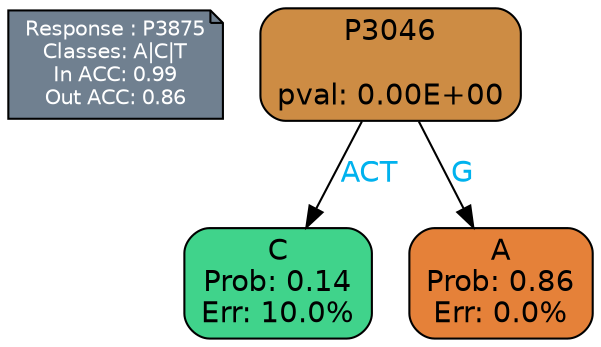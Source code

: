 digraph Tree {
node [shape=box, style="filled, rounded", color="black", fontname=helvetica] ;
graph [ranksep=equally, splines=polylines, bgcolor=transparent, dpi=600] ;
edge [fontname=helvetica] ;
LEGEND [label="Response : P3875
Classes: A|C|T
In ACC: 0.99
Out ACC: 0.86
",shape=note,align=left,style=filled,fillcolor="slategray",fontcolor="white",fontsize=10];1 [label="P3046

pval: 0.00E+00", fillcolor="#cd8c44"] ;
2 [label="C
Prob: 0.14
Err: 10.0%", fillcolor="#40d38b"] ;
3 [label="A
Prob: 0.86
Err: 0.0%", fillcolor="#e58139"] ;
1 -> 2 [label="ACT",fontcolor=deepskyblue2] ;
1 -> 3 [label="G",fontcolor=deepskyblue2] ;
{rank = same; 2;3;}{rank = same; LEGEND;1;}}